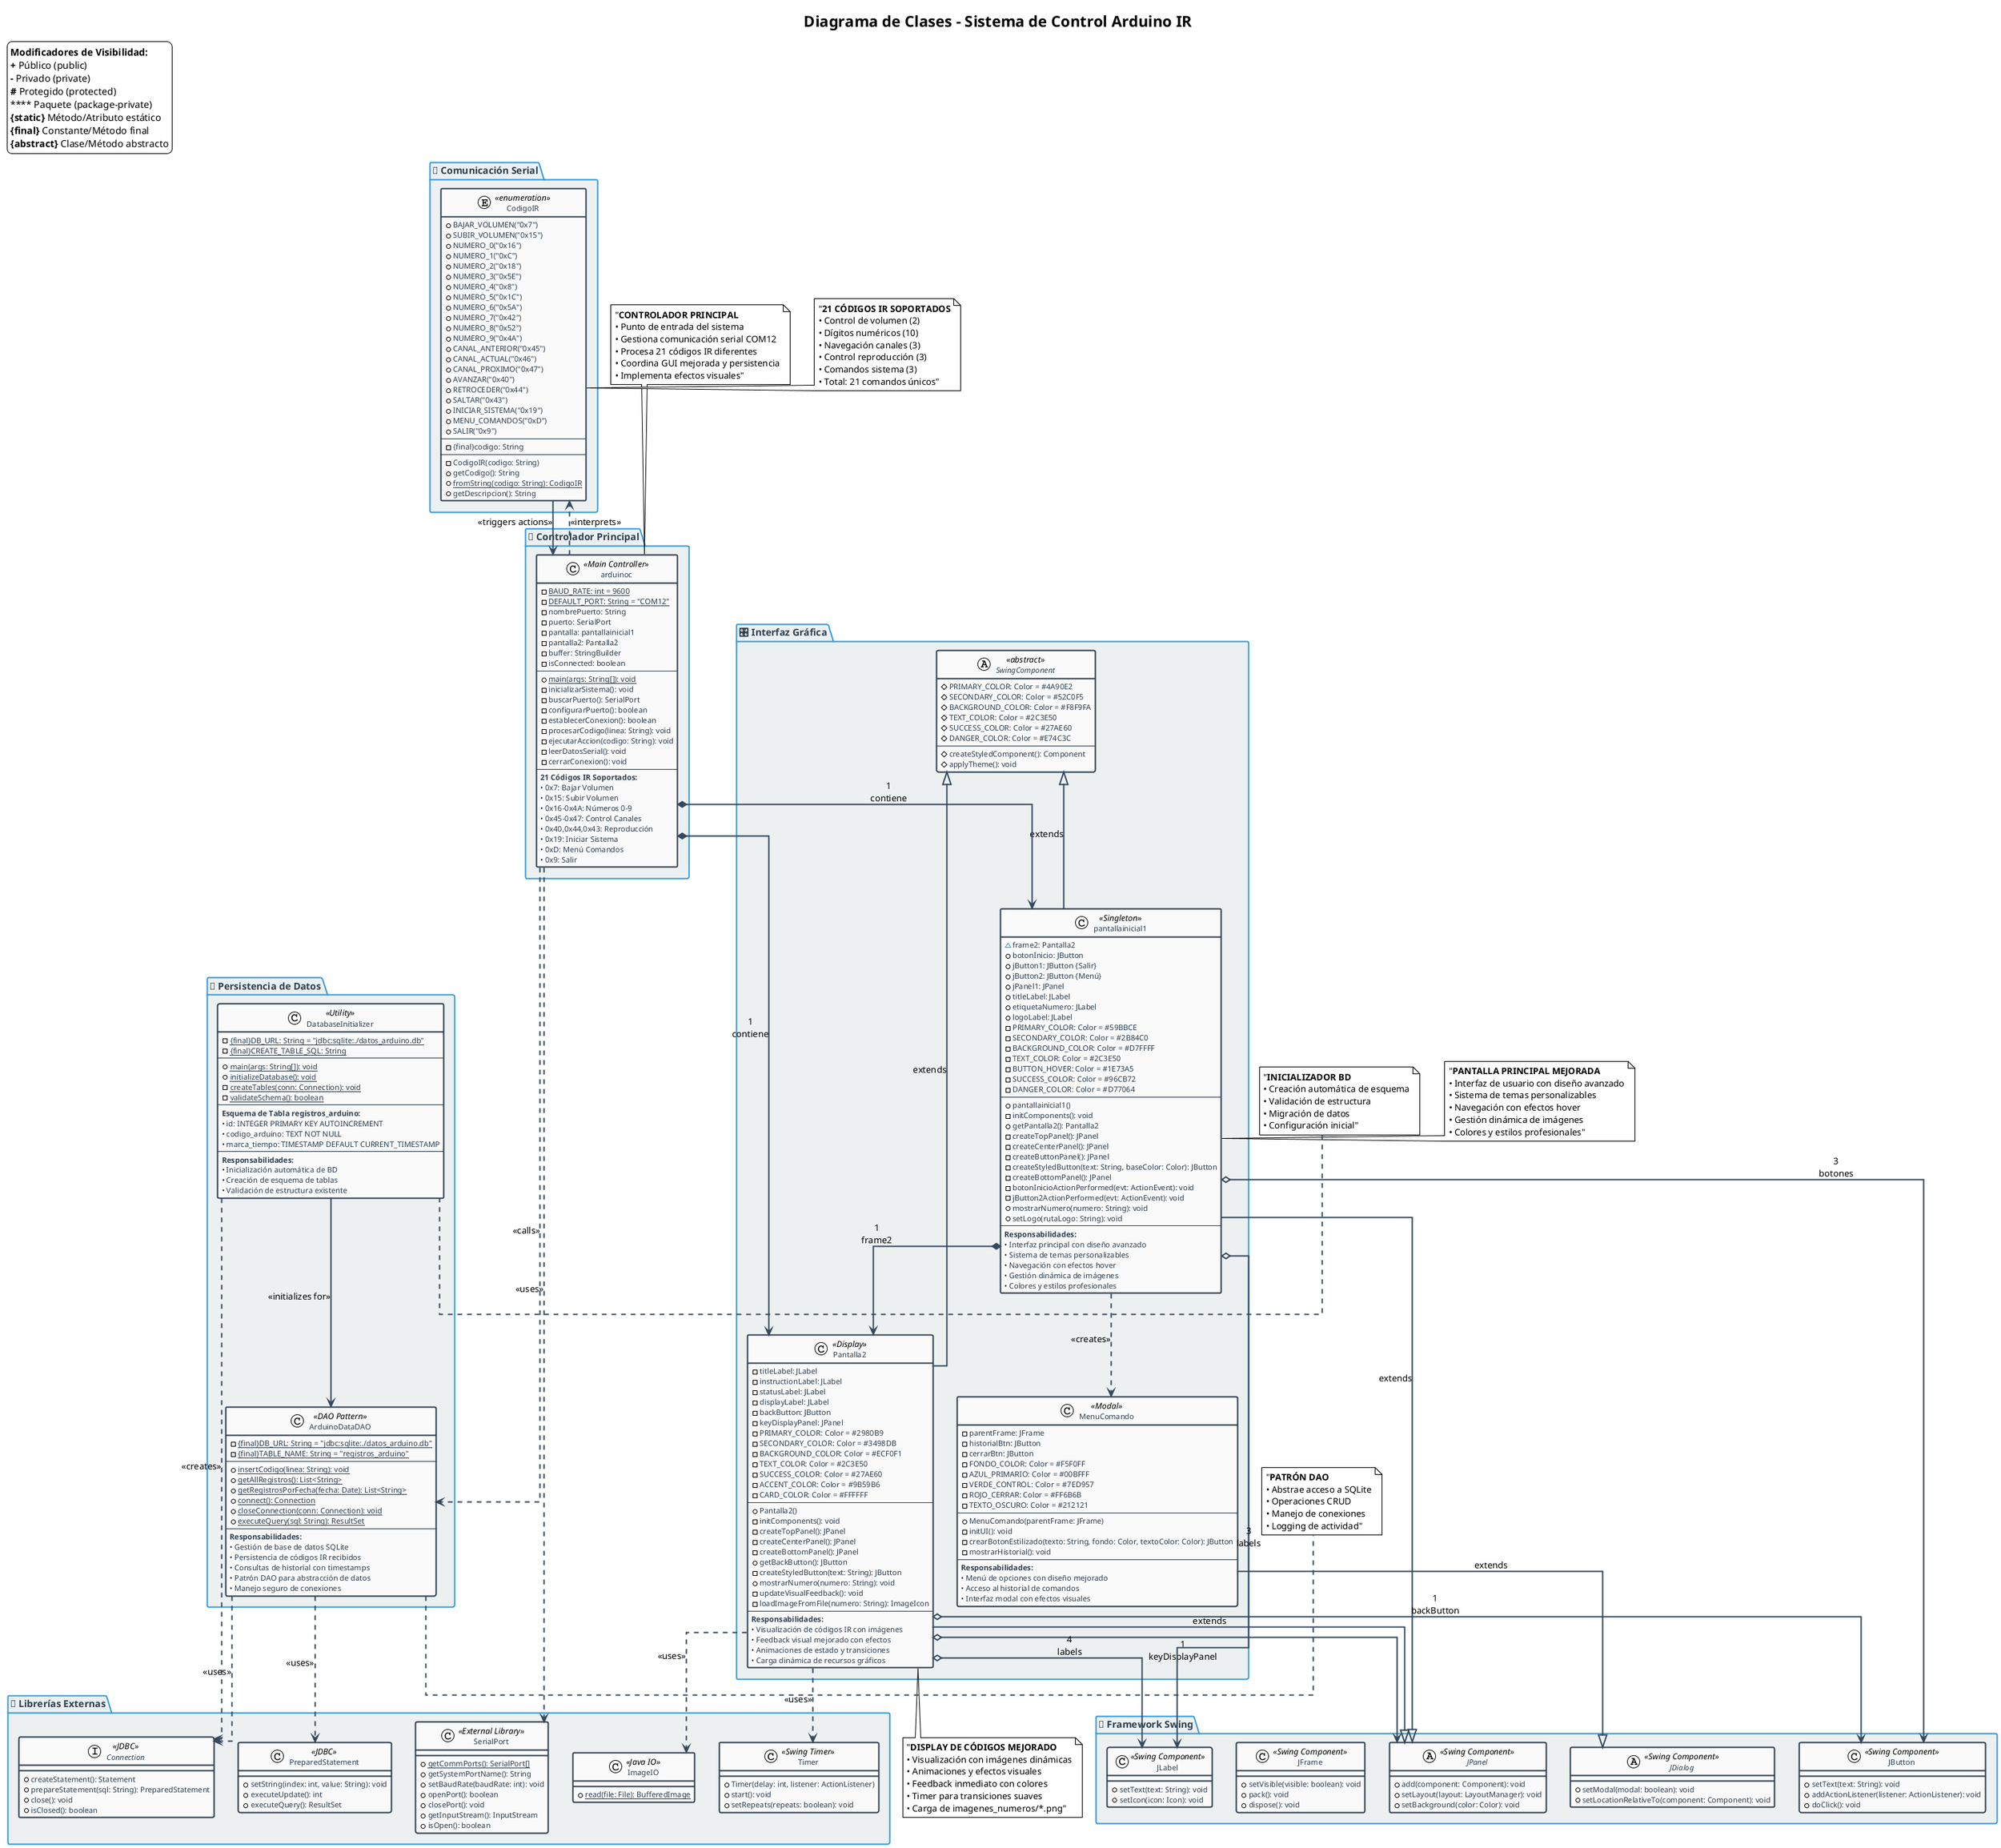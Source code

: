 @startuml Diagrama_Clases_Arduino

!theme plain
skinparam linetype ortho
skinparam class {
    BackgroundColor #FAFAFA
    BorderColor #2C3E50
    BorderThickness 2
    ArrowColor #34495E
    ArrowThickness 2
    AttributeFontColor #2C3E50
    AttributeFontSize 11
    MethodFontColor #2C3E50
    MethodFontSize 11
}
skinparam package {
    BackgroundColor #ECF0F1
    BorderColor #3498DB
    BorderThickness 2
    FontColor #2C3E50
    FontSize 14
    FontStyle bold
}
skinparam stereotype {
    ABackgroundColor #E8F8F5
    CBorderColor #27AE60
}

title **Diagrama de Clases - Sistema de Control Arduino IR**

package "🎛️ Interfaz Gráfica" as GUI {
    
    abstract class SwingComponent <<abstract>> {
        #PRIMARY_COLOR: Color = #4A90E2
        #SECONDARY_COLOR: Color = #52C0F5
        #BACKGROUND_COLOR: Color = #F8F9FA
        #TEXT_COLOR: Color = #2C3E50
        #SUCCESS_COLOR: Color = #27AE60
        #DANGER_COLOR: Color = #E74C3C
        --
        #createStyledComponent(): Component
        #applyTheme(): void
    }
    
    class pantallainicial1 <<Singleton>> {
        ~frame2: Pantalla2
        +botonInicio: JButton
        +jButton1: JButton {Salir}
        +jButton2: JButton {Menú}
        +jPanel1: JPanel
        +titleLabel: JLabel
        +etiquetaNumero: JLabel
        +logoLabel: JLabel
        -PRIMARY_COLOR: Color = #59BBCE
        -SECONDARY_COLOR: Color = #2B84C0
        -BACKGROUND_COLOR: Color = #D7FFFF
        -TEXT_COLOR: Color = #2C3E50
        -BUTTON_HOVER: Color = #1E73A5
        -SUCCESS_COLOR: Color = #96CB72
        -DANGER_COLOR: Color = #D77064
        --
        +pantallainicial1()
        -initComponents(): void
        +getPantalla2(): Pantalla2
        -createTopPanel(): JPanel
        -createCenterPanel(): JPanel
        -createButtonPanel(): JPanel
        -createStyledButton(text: String, baseColor: Color): JButton
        -createBottomPanel(): JPanel
        -botonInicioActionPerformed(evt: ActionEvent): void
        -jButton2ActionPerformed(evt: ActionEvent): void
        +mostrarNumero(numero: String): void
        +setLogo(rutaLogo: String): void
        --
        **Responsabilidades:**
        • Interfaz principal con diseño avanzado
        • Sistema de temas personalizables
        • Navegación con efectos hover
        • Gestión dinámica de imágenes
        • Colores y estilos profesionales
    }
    
    class Pantalla2 <<Display>> {
        -titleLabel: JLabel
        -instructionLabel: JLabel
        -statusLabel: JLabel
        -displayLabel: JLabel
        -backButton: JButton
        -keyDisplayPanel: JPanel
        -PRIMARY_COLOR: Color = #2980B9
        -SECONDARY_COLOR: Color = #3498DB
        -BACKGROUND_COLOR: Color = #ECF0F1
        -TEXT_COLOR: Color = #2C3E50
        -SUCCESS_COLOR: Color = #27AE60
        -ACCENT_COLOR: Color = #9B59B6
        -CARD_COLOR: Color = #FFFFFF
        --
        +Pantalla2()
        -initComponents(): void
        -createTopPanel(): JPanel
        -createCenterPanel(): JPanel
        -createBottomPanel(): JPanel
        +getBackButton(): JButton
        -createStyledButton(text: String): JButton
        +mostrarNumero(numero: String): void
        -updateVisualFeedback(): void
        -loadImageFromFile(numero: String): ImageIcon
        --
        **Responsabilidades:**
        • Visualización de códigos IR con imágenes
        • Feedback visual mejorado con efectos
        • Animaciones de estado y transiciones
        • Carga dinámica de recursos gráficos
    }
    
    class MenuComando <<Modal>> {
        -parentFrame: JFrame
        -historialBtn: JButton
        -cerrarBtn: JButton
        -FONDO_COLOR: Color = #F5F0FF
        -AZUL_PRIMARIO: Color = #00BFFF
        -VERDE_CONTROL: Color = #7ED957
        -ROJO_CERRAR: Color = #FF6B6B
        -TEXTO_OSCURO: Color = #212121
        --
        +MenuComando(parentFrame: JFrame)
        -initUI(): void
        -crearBotonEstilizado(texto: String, fondo: Color, textoColor: Color): JButton
        -mostrarHistorial(): void
        --
        **Responsabilidades:**
        • Menú de opciones con diseño mejorado
        • Acceso al historial de comandos
        • Interfaz modal con efectos visuales
    }
}
package "🔌 Controlador Principal" as Controller {
    
    class arduinoc <<Main Controller>> {
        -{static}BAUD_RATE: int = 9600
        -{static}DEFAULT_PORT: String = "COM12"
        -nombrePuerto: String
        -puerto: SerialPort
        -pantalla: pantallainicial1
        -pantalla2: Pantalla2
        -buffer: StringBuilder
        -isConnected: boolean
        --
        +{static}main(args: String[]): void
        -inicializarSistema(): void
        -buscarPuerto(): SerialPort
        -configurarPuerto(): boolean
        -establecerConexion(): boolean
        -procesarCodigo(linea: String): void
        -ejecutarAccion(codigo: String): void
        -leerDatosSerial(): void
        -cerrarConexion(): void
        --
        **21 Códigos IR Soportados:**
        • 0x7: Bajar Volumen
        • 0x15: Subir Volumen  
        • 0x16-0x4A: Números 0-9
        • 0x45-0x47: Control Canales
        • 0x40,0x44,0x43: Reproducción
        • 0x19: Iniciar Sistema
        • 0xD: Menú Comandos
        • 0x9: Salir
    }
}

package "💾 Persistencia de Datos" as Data {
    
    class ArduinoDataDAO <<DAO Pattern>> {
        -{static}{final}DB_URL: String = "jdbc:sqlite:./datos_arduino.db"
        -{static}{final}TABLE_NAME: String = "registros_arduino"
        --
        +{static}insertCodigo(linea: String): void
        +{static}getAllRegistros(): List<String>
        +{static}getRegistrosPorFecha(fecha: Date): List<String>
        +{static}connect(): Connection
        +{static}closeConnection(conn: Connection): void
        +{static}executeQuery(sql: String): ResultSet
        --
        **Responsabilidades:**
        • Gestión de base de datos SQLite
        • Persistencia de códigos IR recibidos
        • Consultas de historial con timestamps
        • Patrón DAO para abstracción de datos
        • Manejo seguro de conexiones
    }
    
    class DatabaseInitializer <<Utility>> {
        -{static}{final}DB_URL: String = "jdbc:sqlite:./datos_arduino.db"
        -{static}{final}CREATE_TABLE_SQL: String
        --
        +{static}main(args: String[]): void
        +{static}initializeDatabase(): void
        -{static}createTables(conn: Connection): void
        -{static}validateSchema(): boolean
        --
        **Esquema de Tabla registros_arduino:**
        • id: INTEGER PRIMARY KEY AUTOINCREMENT
        • codigo_arduino: TEXT NOT NULL  
        • marca_tiempo: TIMESTAMP DEFAULT CURRENT_TIMESTAMP
        --
        **Responsabilidades:**
        • Inicialización automática de BD
        • Creación de esquema de tablas
        • Validación de estructura existente
    }
}

package "📡 Comunicación Serial" as Serial {
    
    enum CodigoIR <<enumeration>> {
        +BAJAR_VOLUMEN("0x7")
        +SUBIR_VOLUMEN("0x15")
        +NUMERO_0("0x16")
        +NUMERO_1("0xC")
        +NUMERO_2("0x18")
        +NUMERO_3("0x5E")
        +NUMERO_4("0x8")
        +NUMERO_5("0x1C")
        +NUMERO_6("0x5A")
        +NUMERO_7("0x42")
        +NUMERO_8("0x52")
        +NUMERO_9("0x4A")
        +CANAL_ANTERIOR("0x45")
        +CANAL_ACTUAL("0x46")
        +CANAL_PROXIMO("0x47")
        +AVANZAR("0x40")
        +RETROCEDER("0x44")
        +SALTAR("0x43")
        +INICIAR_SISTEMA("0x19")
        +MENU_COMANDOS("0xD")
        +SALIR("0x9")
        --
        -{final}codigo: String
        --
        -CodigoIR(codigo: String)
        +getCodigo(): String
        +{static}fromString(codigo: String): CodigoIR
        +getDescripcion(): String
    }
}

package "🔧 Librerías Externas" as External {
    
    class SerialPort <<External Library>> {
        +{static}getCommPorts(): SerialPort[]
        +getSystemPortName(): String
        +setBaudRate(baudRate: int): void
        +openPort(): boolean
        +closePort(): void
        +getInputStream(): InputStream
        +isOpen(): boolean
    }
    
    interface Connection <<JDBC>> {
        +createStatement(): Statement
        +prepareStatement(sql: String): PreparedStatement
        +close(): void
        +isClosed(): boolean
    }
    
    class PreparedStatement <<JDBC>> {
        +setString(index: int, value: String): void
        +executeUpdate(): int
        +executeQuery(): ResultSet
    }
    
    class ImageIO <<Java IO>> {
        +{static}read(file: File): BufferedImage
    }
    
    class Timer <<Swing Timer>> {
        +Timer(delay: int, listener: ActionListener)
        +start(): void
        +setRepeats(repeats: boolean): void
    }
}
package "🎨 Framework Swing" as Swing {
    
    abstract class JPanel <<Swing Component>> {
        +add(component: Component): void
        +setLayout(layout: LayoutManager): void
        +setBackground(color: Color): void
    }
    
    class JButton <<Swing Component>> {
        +setText(text: String): void
        +addActionListener(listener: ActionListener): void
        +doClick(): void
    }
    
    class JLabel <<Swing Component>> {
        +setText(text: String): void
        +setIcon(icon: Icon): void
    }
    
    class JFrame <<Swing Component>> {
        +setVisible(visible: boolean): void
        +pack(): void
        +dispose(): void
    }
    
    abstract class JDialog <<Swing Component>> {
        +setModal(modal: boolean): void
        +setLocationRelativeTo(component: Component): void
    }
}

' ===== RELACIONES DE HERENCIA =====
SwingComponent <|-- pantallainicial1 : extends
SwingComponent <|-- Pantalla2 : extends
pantallainicial1 --|> JPanel : extends
Pantalla2 --|> JPanel : extends  
MenuComando --|> JDialog : extends

' ===== RELACIONES DE COMPOSICIÓN =====
arduinoc *--> pantallainicial1 : "1\ncontiene"
arduinoc *--> Pantalla2 : "1\ncontiene"
pantallainicial1 *--> Pantalla2 : "1\nframe2"

' ===== RELACIONES DE AGREGACIÓN =====
pantallainicial1 o--> JButton : "3\nbotones"
pantallainicial1 o--> JLabel : "3\nlabels"
Pantalla2 o--> JLabel : "4\nlabels"
Pantalla2 o--> JButton : "1\nbackButton"
Pantalla2 o--> JPanel : "1\nkeyDisplayPanel"

' ===== RELACIONES DE USO/DEPENDENCIA =====
arduinoc ..> SerialPort : <<uses>>
arduinoc ..> ArduinoDataDAO : <<calls>>
arduinoc ..> CodigoIR : <<interprets>>
ArduinoDataDAO ..> Connection : <<uses>>
ArduinoDataDAO ..> PreparedStatement : <<uses>>
DatabaseInitializer ..> Connection : <<creates>>
pantallainicial1 ..> MenuComando : <<creates>>
Pantalla2 ..> ImageIO : <<uses>>
Pantalla2 ..> Timer : <<uses>>

' ===== RELACIONES ESPECIALES =====
CodigoIR --> arduinoc : <<triggers actions>>
DatabaseInitializer --> ArduinoDataDAO : <<initializes for>>

' ===== NOTAS EXPLICATIVAS =====
note top of arduinoc : "**CONTROLADOR PRINCIPAL**\n• Punto de entrada del sistema\n• Gestiona comunicación serial COM12\n• Procesa 21 códigos IR diferentes\n• Coordina GUI mejorada y persistencia\n• Implementa efectos visuales"

note right of ArduinoDataDAO : "**PATRÓN DAO**\n• Abstrae acceso a SQLite\n• Operaciones CRUD\n• Manejo de conexiones\n• Logging de actividad"

note left of pantallainicial1 : "**PANTALLA PRINCIPAL MEJORADA**\n• Interfaz de usuario con diseño avanzado\n• Sistema de temas personalizables\n• Navegación con efectos hover\n• Gestión dinámica de imágenes\n• Colores y estilos profesionales"

note bottom of Pantalla2 : "**DISPLAY DE CÓDIGOS MEJORADO**\n• Visualización con imágenes dinámicas\n• Animaciones y efectos visuales\n• Feedback inmediato con colores\n• Timer para transiciones suaves\n• Carga de imagenes_numeros/*.png"

note right of CodigoIR : "**21 CÓDIGOS IR SOPORTADOS**\n• Control de volumen (2)\n• Dígitos numéricos (10)\n• Navegación canales (3)\n• Control reproducción (3)\n• Comandos sistema (3)\n• Total: 21 comandos únicos"

note left of DatabaseInitializer : "**INICIALIZADOR BD**\n• Creación automática de esquema\n• Validación de estructura\n• Migración de datos\n• Configuración inicial"

' ===== LEYENDA DE MODIFICADORES DE VISIBILIDAD =====
legend top left
  **Modificadores de Visibilidad:**
  **+** Público (public)
  **-** Privado (private) 
  **#** Protegido (protected)
  **~** Paquete (package-private)
  **{static}** Método/Atributo estático
  **{final}** Constante/Método final
  **{abstract}** Clase/Método abstracto
end legend

@enduml
